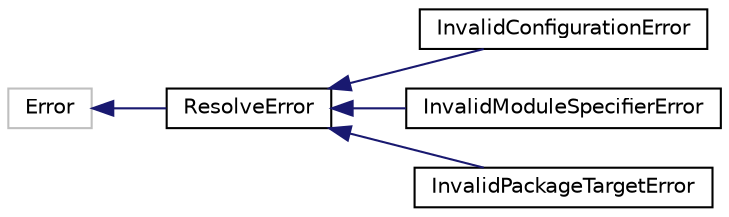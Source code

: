 digraph "Graphical Class Hierarchy"
{
 // LATEX_PDF_SIZE
  edge [fontname="Helvetica",fontsize="10",labelfontname="Helvetica",labelfontsize="10"];
  node [fontname="Helvetica",fontsize="10",shape=record];
  rankdir="LR";
  Node197 [label="Error",height=0.2,width=0.4,color="grey75", fillcolor="white", style="filled",tooltip=" "];
  Node197 -> Node0 [dir="back",color="midnightblue",fontsize="10",style="solid",fontname="Helvetica"];
  Node0 [label="ResolveError",height=0.2,width=0.4,color="black", fillcolor="white", style="filled",URL="$classResolveError.html",tooltip=" "];
  Node0 -> Node1 [dir="back",color="midnightblue",fontsize="10",style="solid",fontname="Helvetica"];
  Node1 [label="InvalidConfigurationError",height=0.2,width=0.4,color="black", fillcolor="white", style="filled",URL="$classInvalidConfigurationError.html",tooltip=" "];
  Node0 -> Node2 [dir="back",color="midnightblue",fontsize="10",style="solid",fontname="Helvetica"];
  Node2 [label="InvalidModuleSpecifierError",height=0.2,width=0.4,color="black", fillcolor="white", style="filled",URL="$classInvalidModuleSpecifierError.html",tooltip=" "];
  Node0 -> Node3 [dir="back",color="midnightblue",fontsize="10",style="solid",fontname="Helvetica"];
  Node3 [label="InvalidPackageTargetError",height=0.2,width=0.4,color="black", fillcolor="white", style="filled",URL="$classInvalidPackageTargetError.html",tooltip=" "];
}
